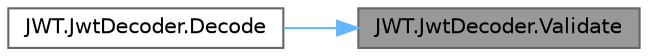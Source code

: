 digraph "JWT.JwtDecoder.Validate"
{
 // LATEX_PDF_SIZE
  bgcolor="transparent";
  edge [fontname=Helvetica,fontsize=10,labelfontname=Helvetica,labelfontsize=10];
  node [fontname=Helvetica,fontsize=10,shape=box,height=0.2,width=0.4];
  rankdir="RL";
  Node1 [id="Node000001",label="JWT.JwtDecoder.Validate",height=0.2,width=0.4,color="gray40", fillcolor="grey60", style="filled", fontcolor="black",tooltip="Prepares data before calling IJwtValidator"];
  Node1 -> Node2 [id="edge2_Node000001_Node000002",dir="back",color="steelblue1",style="solid",tooltip=" "];
  Node2 [id="Node000002",label="JWT.JwtDecoder.Decode",height=0.2,width=0.4,color="grey40", fillcolor="white", style="filled",URL="$class_j_w_t_1_1_jwt_decoder.html#a8cb3413ad89a3c4ce4cd00b354aad0d5",tooltip=" "];
}
